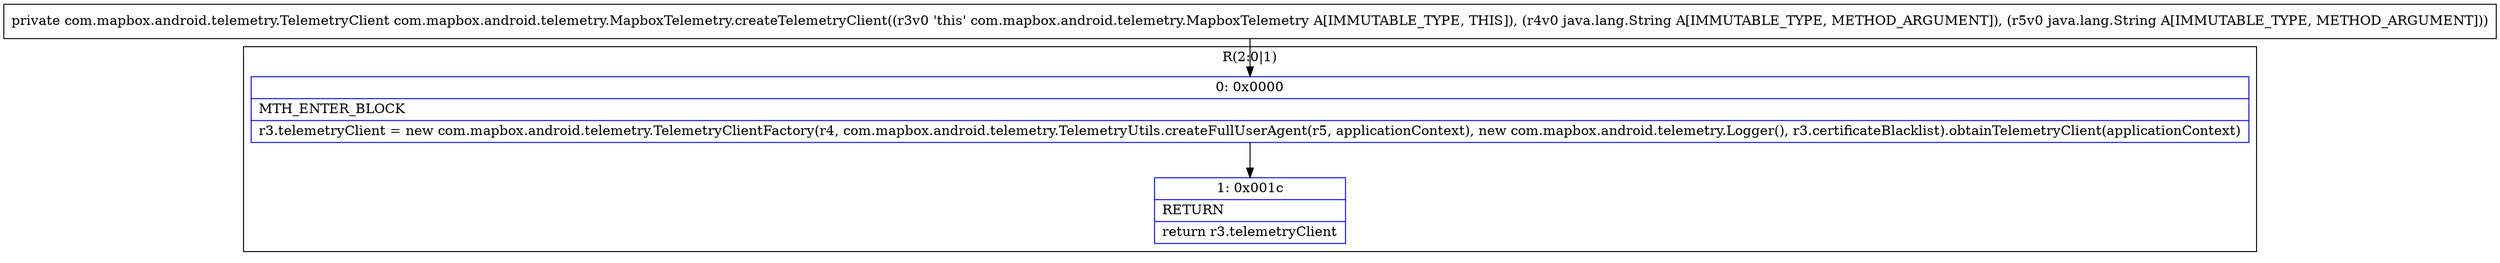 digraph "CFG forcom.mapbox.android.telemetry.MapboxTelemetry.createTelemetryClient(Ljava\/lang\/String;Ljava\/lang\/String;)Lcom\/mapbox\/android\/telemetry\/TelemetryClient;" {
subgraph cluster_Region_1640460048 {
label = "R(2:0|1)";
node [shape=record,color=blue];
Node_0 [shape=record,label="{0\:\ 0x0000|MTH_ENTER_BLOCK\l|r3.telemetryClient = new com.mapbox.android.telemetry.TelemetryClientFactory(r4, com.mapbox.android.telemetry.TelemetryUtils.createFullUserAgent(r5, applicationContext), new com.mapbox.android.telemetry.Logger(), r3.certificateBlacklist).obtainTelemetryClient(applicationContext)\l}"];
Node_1 [shape=record,label="{1\:\ 0x001c|RETURN\l|return r3.telemetryClient\l}"];
}
MethodNode[shape=record,label="{private com.mapbox.android.telemetry.TelemetryClient com.mapbox.android.telemetry.MapboxTelemetry.createTelemetryClient((r3v0 'this' com.mapbox.android.telemetry.MapboxTelemetry A[IMMUTABLE_TYPE, THIS]), (r4v0 java.lang.String A[IMMUTABLE_TYPE, METHOD_ARGUMENT]), (r5v0 java.lang.String A[IMMUTABLE_TYPE, METHOD_ARGUMENT])) }"];
MethodNode -> Node_0;
Node_0 -> Node_1;
}

